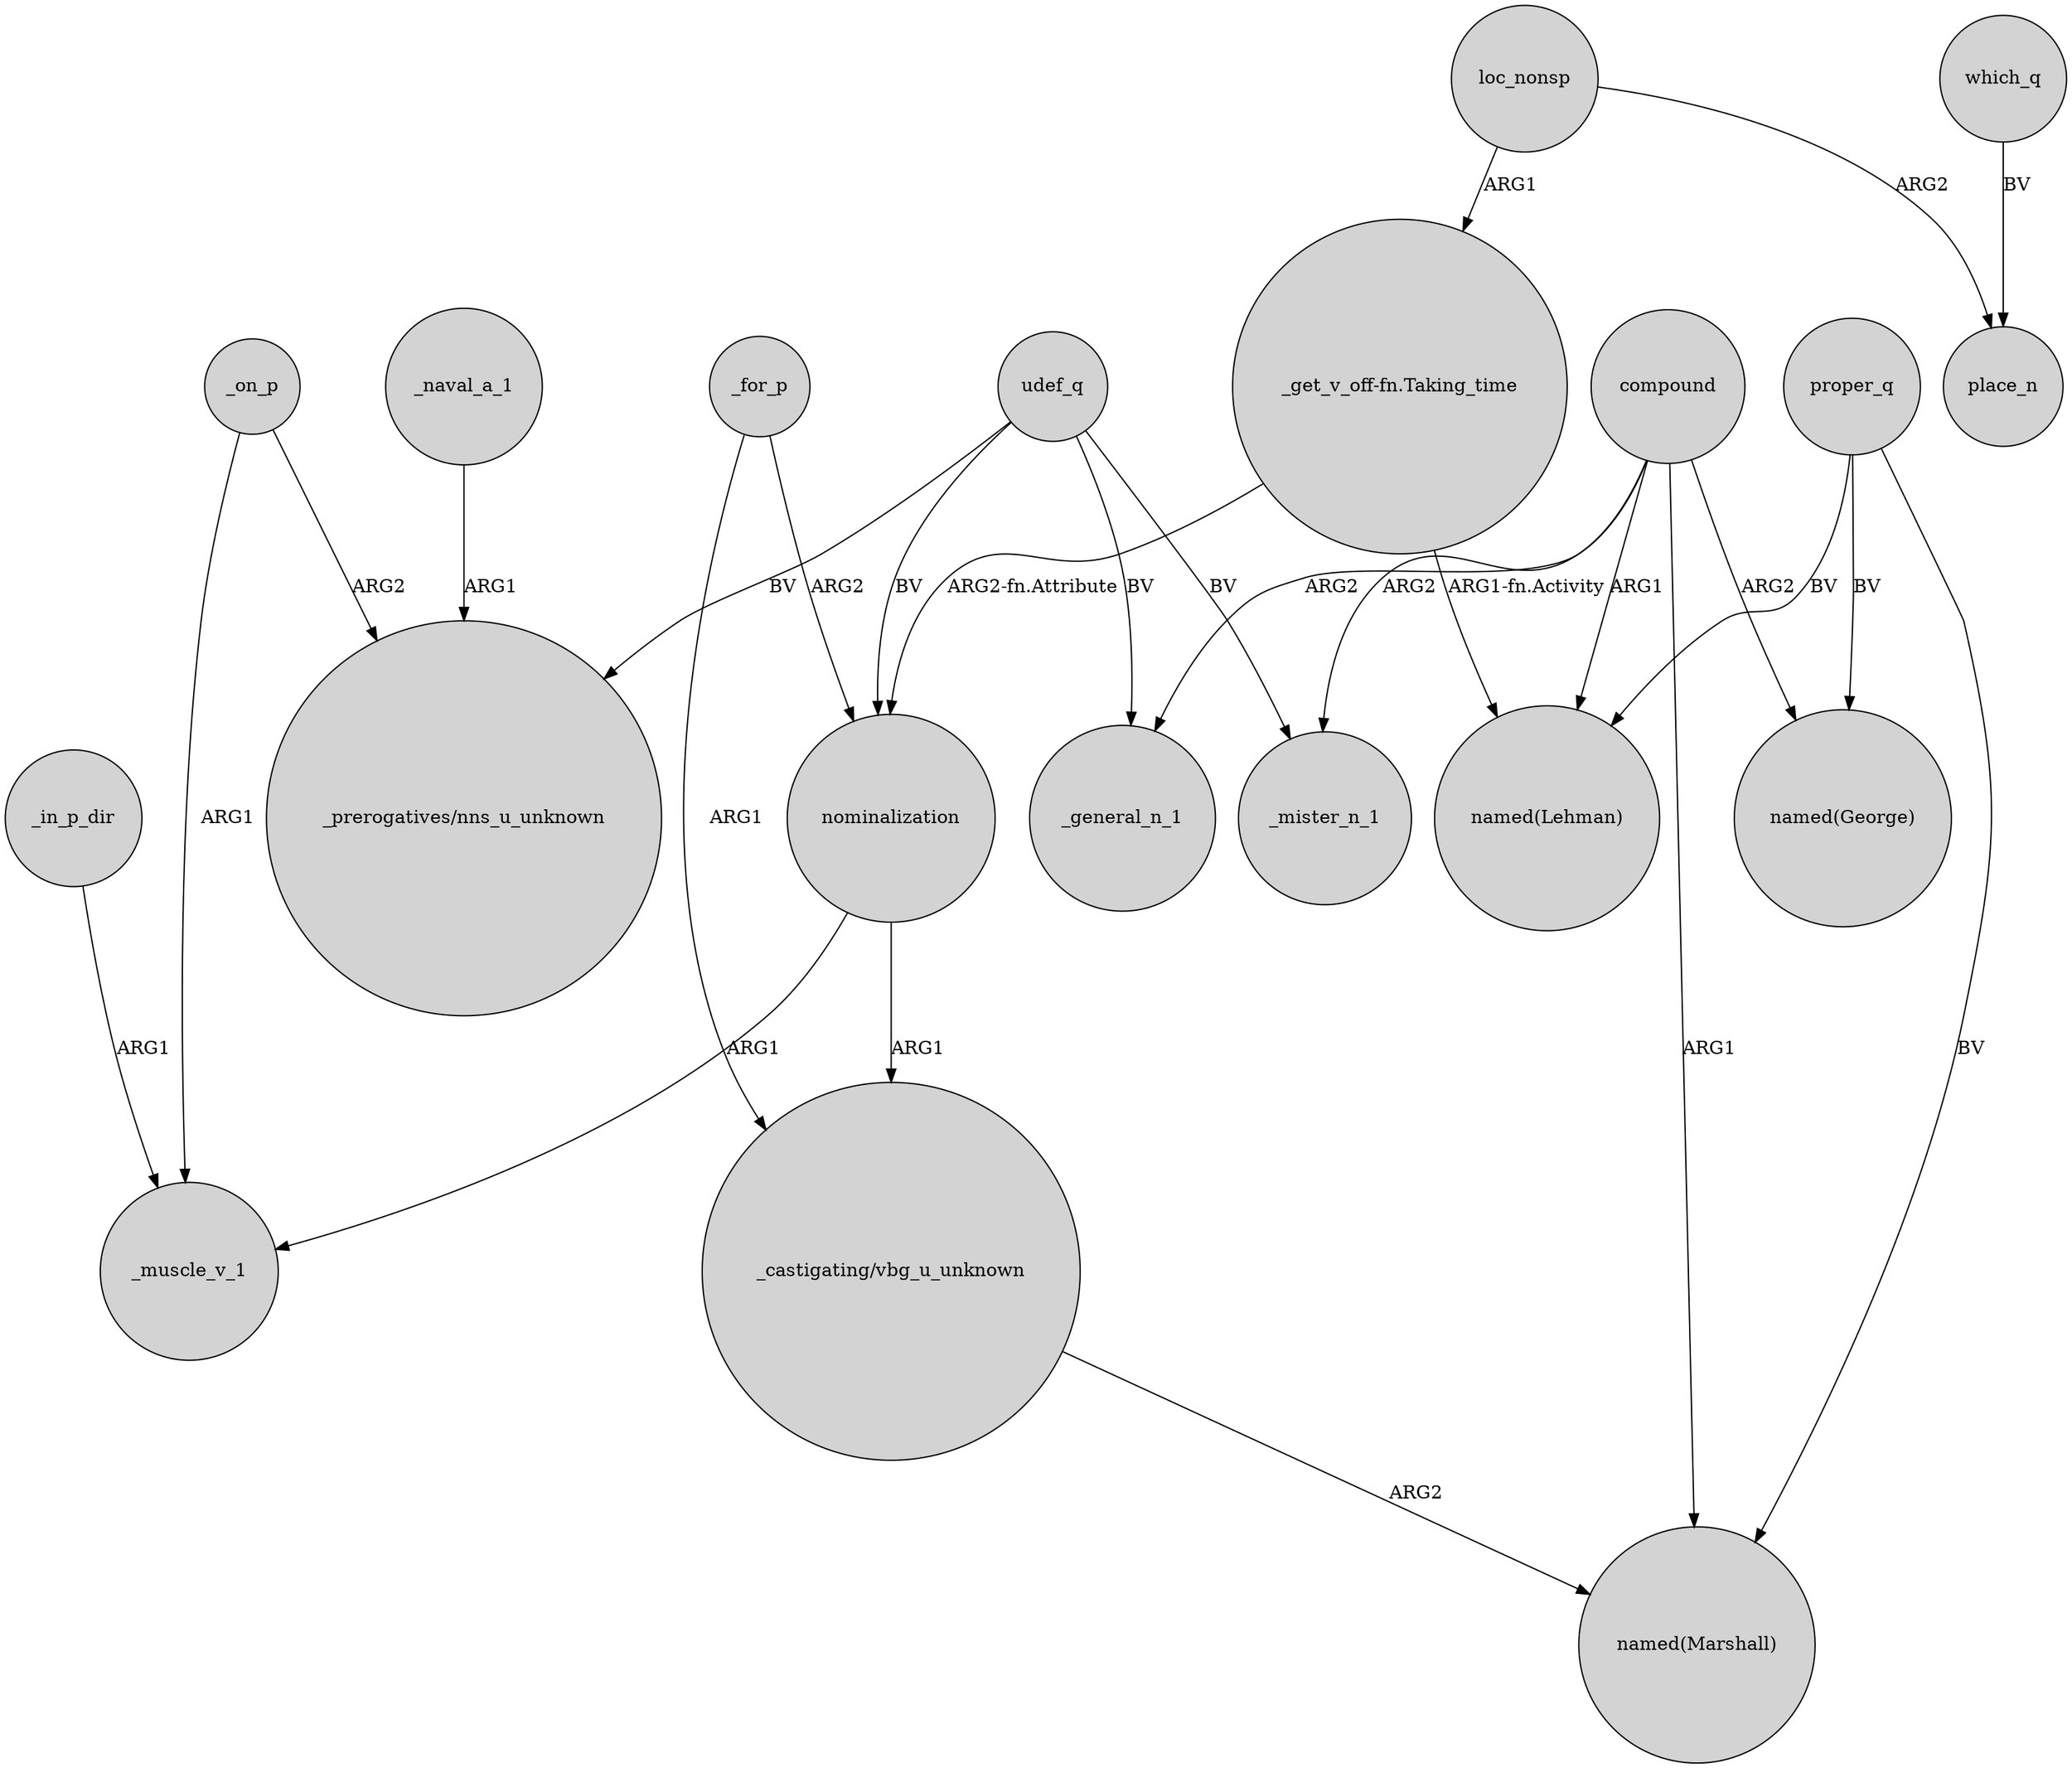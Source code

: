 digraph {
	node [shape=circle style=filled]
	_naval_a_1 -> "_prerogatives/nns_u_unknown" [label=ARG1]
	compound -> _mister_n_1 [label=ARG2]
	"_castigating/vbg_u_unknown" -> "named(Marshall)" [label=ARG2]
	loc_nonsp -> "_get_v_off-fn.Taking_time" [label=ARG1]
	compound -> _general_n_1 [label=ARG2]
	_on_p -> _muscle_v_1 [label=ARG1]
	_on_p -> "_prerogatives/nns_u_unknown" [label=ARG2]
	"_get_v_off-fn.Taking_time" -> "named(Lehman)" [label="ARG1-fn.Activity"]
	udef_q -> nominalization [label=BV]
	nominalization -> _muscle_v_1 [label=ARG1]
	proper_q -> "named(Marshall)" [label=BV]
	udef_q -> _mister_n_1 [label=BV]
	compound -> "named(Marshall)" [label=ARG1]
	udef_q -> "_prerogatives/nns_u_unknown" [label=BV]
	which_q -> place_n [label=BV]
	"_get_v_off-fn.Taking_time" -> nominalization [label="ARG2-fn.Attribute"]
	proper_q -> "named(George)" [label=BV]
	_for_p -> nominalization [label=ARG2]
	udef_q -> _general_n_1 [label=BV]
	_for_p -> "_castigating/vbg_u_unknown" [label=ARG1]
	loc_nonsp -> place_n [label=ARG2]
	proper_q -> "named(Lehman)" [label=BV]
	nominalization -> "_castigating/vbg_u_unknown" [label=ARG1]
	_in_p_dir -> _muscle_v_1 [label=ARG1]
	compound -> "named(Lehman)" [label=ARG1]
	compound -> "named(George)" [label=ARG2]
}
